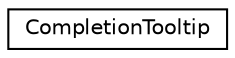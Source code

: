 digraph "Graphical Class Hierarchy"
{
 // LATEX_PDF_SIZE
  edge [fontname="Helvetica",fontsize="10",labelfontname="Helvetica",labelfontsize="10"];
  node [fontname="Helvetica",fontsize="10",shape=record];
  rankdir="LR";
  Node0 [label="CompletionTooltip",height=0.2,width=0.4,color="black", fillcolor="white", style="filled",URL="$classCompletionTooltip.html",tooltip=" "];
}
